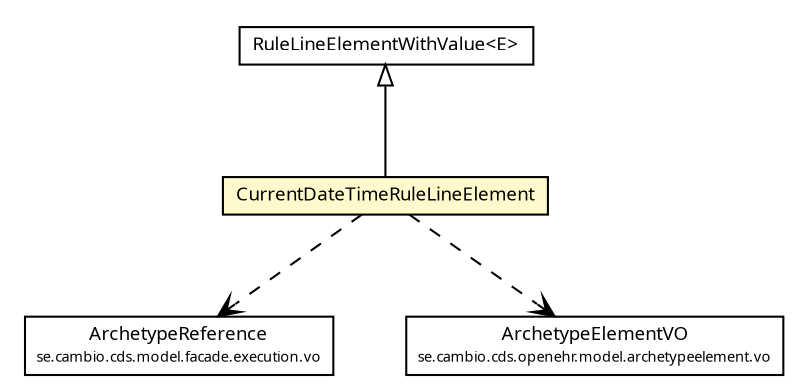 #!/usr/local/bin/dot
#
# Class diagram 
# Generated by UMLGraph version R5_6 (http://www.umlgraph.org/)
#

digraph G {
	edge [fontname="Trebuchet MS",fontsize=10,labelfontname="Trebuchet MS",labelfontsize=10];
	node [fontname="Trebuchet MS",fontsize=10,shape=plaintext];
	nodesep=0.25;
	ranksep=0.5;
	// se.cambio.cds.model.facade.execution.vo.ArchetypeReference
	c120544 [label=<<table title="se.cambio.cds.model.facade.execution.vo.ArchetypeReference" border="0" cellborder="1" cellspacing="0" cellpadding="2" port="p" href="../../../../../../model/facade/execution/vo/ArchetypeReference.html">
		<tr><td><table border="0" cellspacing="0" cellpadding="1">
<tr><td align="center" balign="center"><font face="Trebuchet MS"> ArchetypeReference </font></td></tr>
<tr><td align="center" balign="center"><font face="Trebuchet MS" point-size="7.0"> se.cambio.cds.model.facade.execution.vo </font></td></tr>
		</table></td></tr>
		</table>>, URL="../../../../../../model/facade/execution/vo/ArchetypeReference.html", fontname="Trebuchet MS", fontcolor="black", fontsize=9.0];
	// se.cambio.cds.gdl.model.readable.rule.lines.elements.RuleLineElementWithValue<E>
	c120575 [label=<<table title="se.cambio.cds.gdl.model.readable.rule.lines.elements.RuleLineElementWithValue" border="0" cellborder="1" cellspacing="0" cellpadding="2" port="p" href="./RuleLineElementWithValue.html">
		<tr><td><table border="0" cellspacing="0" cellpadding="1">
<tr><td align="center" balign="center"><font face="Trebuchet MS"> RuleLineElementWithValue&lt;E&gt; </font></td></tr>
		</table></td></tr>
		</table>>, URL="./RuleLineElementWithValue.html", fontname="Trebuchet MS", fontcolor="black", fontsize=9.0];
	// se.cambio.cds.gdl.model.readable.rule.lines.elements.CurrentDateTimeRuleLineElement
	c120586 [label=<<table title="se.cambio.cds.gdl.model.readable.rule.lines.elements.CurrentDateTimeRuleLineElement" border="0" cellborder="1" cellspacing="0" cellpadding="2" port="p" bgcolor="lemonChiffon" href="./CurrentDateTimeRuleLineElement.html">
		<tr><td><table border="0" cellspacing="0" cellpadding="1">
<tr><td align="center" balign="center"><font face="Trebuchet MS"> CurrentDateTimeRuleLineElement </font></td></tr>
		</table></td></tr>
		</table>>, URL="./CurrentDateTimeRuleLineElement.html", fontname="Trebuchet MS", fontcolor="black", fontsize=9.0];
	// se.cambio.cds.openehr.model.archetypeelement.vo.ArchetypeElementVO
	c120606 [label=<<table title="se.cambio.cds.openehr.model.archetypeelement.vo.ArchetypeElementVO" border="0" cellborder="1" cellspacing="0" cellpadding="2" port="p" href="../../../../../../openehr/model/archetypeelement/vo/ArchetypeElementVO.html">
		<tr><td><table border="0" cellspacing="0" cellpadding="1">
<tr><td align="center" balign="center"><font face="Trebuchet MS"> ArchetypeElementVO </font></td></tr>
<tr><td align="center" balign="center"><font face="Trebuchet MS" point-size="7.0"> se.cambio.cds.openehr.model.archetypeelement.vo </font></td></tr>
		</table></td></tr>
		</table>>, URL="../../../../../../openehr/model/archetypeelement/vo/ArchetypeElementVO.html", fontname="Trebuchet MS", fontcolor="black", fontsize=9.0];
	//se.cambio.cds.gdl.model.readable.rule.lines.elements.CurrentDateTimeRuleLineElement extends se.cambio.cds.gdl.model.readable.rule.lines.elements.RuleLineElementWithValue<se.cambio.cds.gdl.model.readable.rule.lines.elements.GTCodeRuleLineElement>
	c120575:p -> c120586:p [dir=back,arrowtail=empty];
	// se.cambio.cds.gdl.model.readable.rule.lines.elements.CurrentDateTimeRuleLineElement DEPEND se.cambio.cds.model.facade.execution.vo.ArchetypeReference
	c120586:p -> c120544:p [taillabel="", label="", headlabel="", fontname="Trebuchet MS", fontcolor="black", fontsize=10.0, color="black", arrowhead=open, style=dashed];
	// se.cambio.cds.gdl.model.readable.rule.lines.elements.CurrentDateTimeRuleLineElement DEPEND se.cambio.cds.openehr.model.archetypeelement.vo.ArchetypeElementVO
	c120586:p -> c120606:p [taillabel="", label="", headlabel="", fontname="Trebuchet MS", fontcolor="black", fontsize=10.0, color="black", arrowhead=open, style=dashed];
}

